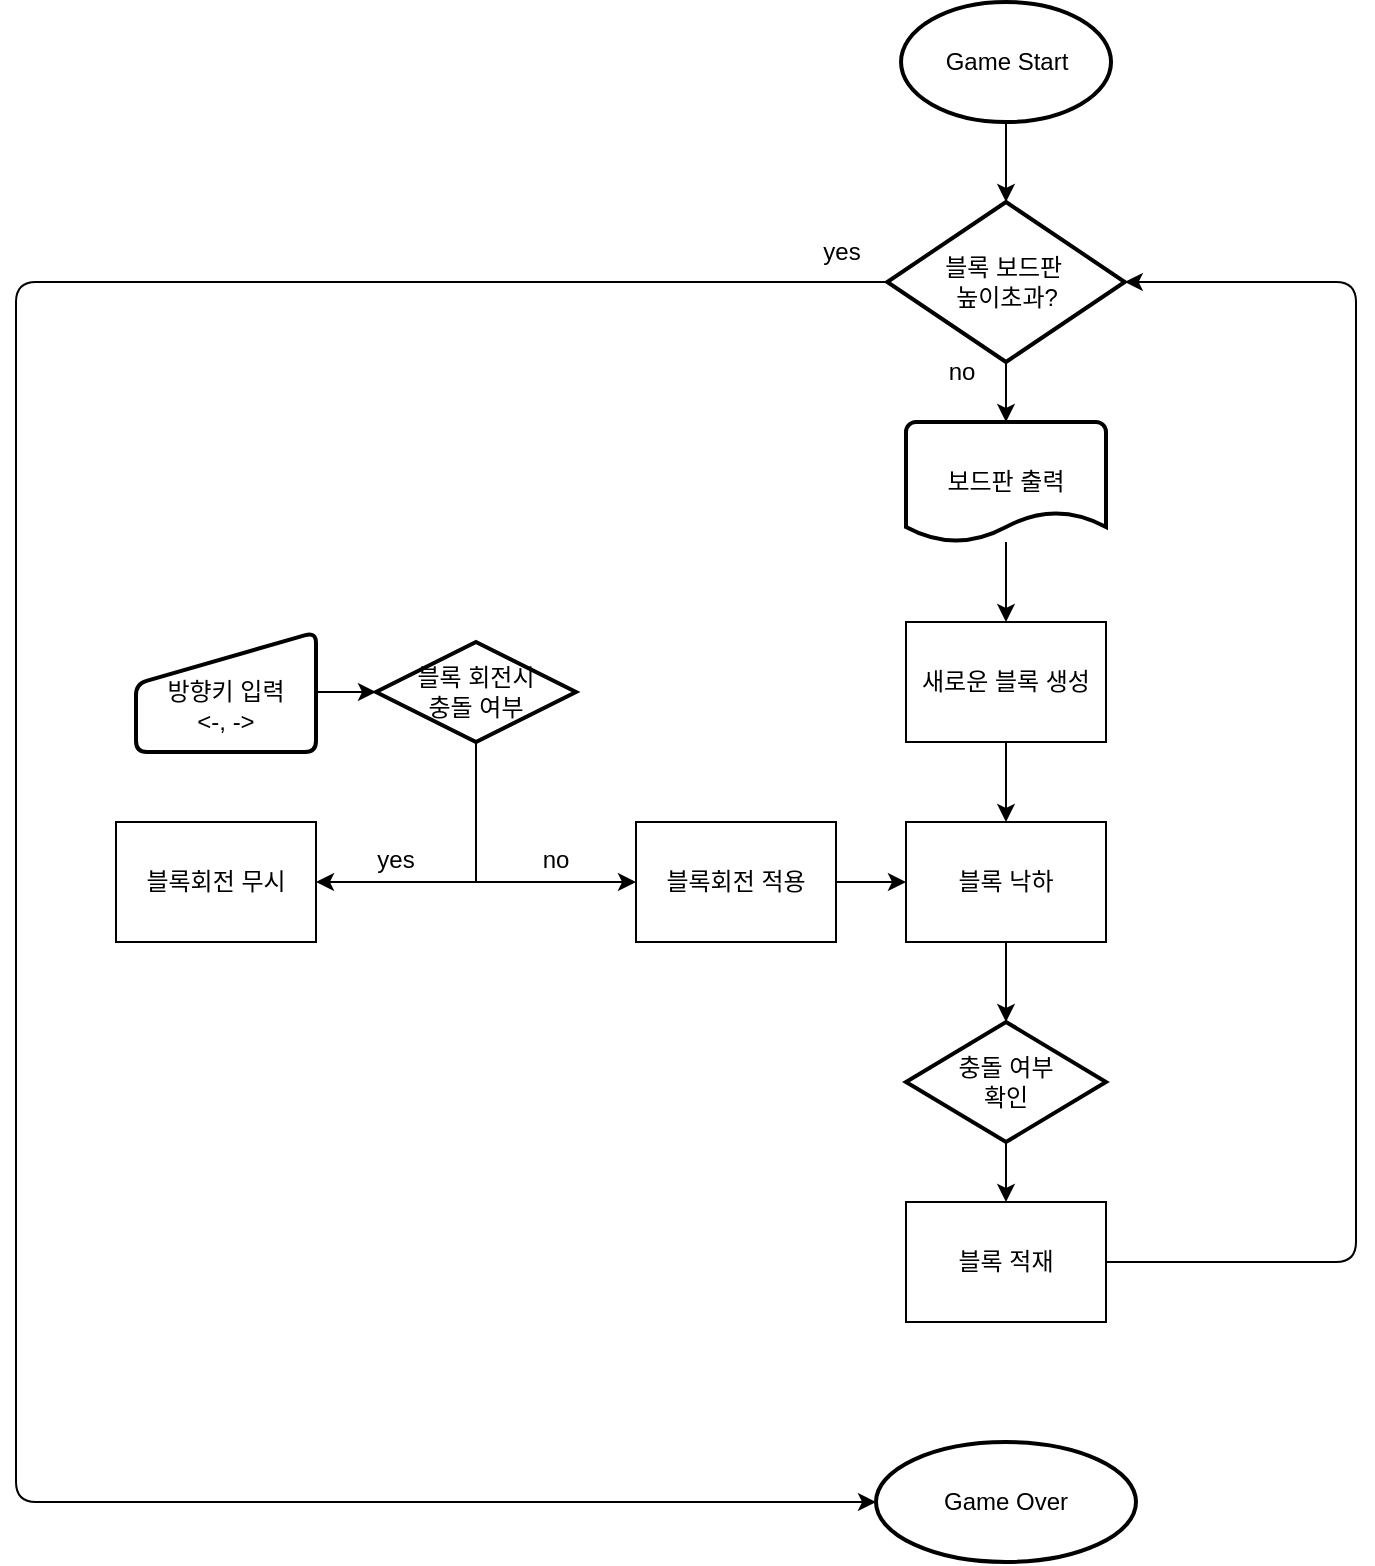 <mxfile>
    <diagram id="5aHrWuqA_VmZ5jXz4hzr" name="Page-1">
        <mxGraphModel dx="2905" dy="2056" grid="1" gridSize="10" guides="1" tooltips="1" connect="1" arrows="1" fold="1" page="1" pageScale="1" pageWidth="850" pageHeight="1100" background="none" math="0" shadow="0">
            <root>
                <mxCell id="0"/>
                <mxCell id="1" parent="0"/>
                <mxCell id="2" value="Game Start" style="strokeWidth=2;html=1;shape=mxgraph.flowchart.start_1;whiteSpace=wrap;" parent="1" vertex="1">
                    <mxGeometry x="252.51" y="-70" width="105" height="60" as="geometry"/>
                </mxCell>
                <mxCell id="10" value="Game Over" style="strokeWidth=2;html=1;shape=mxgraph.flowchart.start_1;whiteSpace=wrap;" vertex="1" parent="1">
                    <mxGeometry x="240" y="650" width="130" height="60" as="geometry"/>
                </mxCell>
                <mxCell id="76" style="edgeStyle=none;html=1;entryX=0.5;entryY=0;entryDx=0;entryDy=0;" edge="1" parent="1" source="38" target="24">
                    <mxGeometry relative="1" as="geometry"/>
                </mxCell>
                <mxCell id="38" value="보드판 출력" style="strokeWidth=2;html=1;shape=mxgraph.flowchart.document2;whiteSpace=wrap;size=0.25;" vertex="1" parent="1">
                    <mxGeometry x="255" y="140" width="100" height="60" as="geometry"/>
                </mxCell>
                <mxCell id="20" value="&lt;div&gt;&lt;br&gt;&lt;/div&gt;방향키 입력&lt;div&gt;&amp;lt;-, -&amp;gt;&lt;/div&gt;" style="html=1;strokeWidth=2;shape=manualInput;whiteSpace=wrap;rounded=1;size=26;arcSize=11;" vertex="1" parent="1">
                    <mxGeometry x="-130" y="245" width="90" height="60" as="geometry"/>
                </mxCell>
                <mxCell id="77" style="edgeStyle=none;html=1;" edge="1" parent="1" source="24" target="25">
                    <mxGeometry relative="1" as="geometry"/>
                </mxCell>
                <mxCell id="24" value="새로운 블록 생성" style="rounded=0;whiteSpace=wrap;html=1;" vertex="1" parent="1">
                    <mxGeometry x="255" y="240" width="100" height="60" as="geometry"/>
                </mxCell>
                <mxCell id="25" value="블록 낙하" style="rounded=0;whiteSpace=wrap;html=1;" vertex="1" parent="1">
                    <mxGeometry x="255" y="340" width="100" height="60" as="geometry"/>
                </mxCell>
                <mxCell id="79" style="edgeStyle=none;html=1;entryX=0.5;entryY=0;entryDx=0;entryDy=0;" edge="1" parent="1" source="39" target="34">
                    <mxGeometry relative="1" as="geometry"/>
                </mxCell>
                <mxCell id="39" value="충돌 여부&lt;br&gt;확인" style="strokeWidth=2;html=1;shape=mxgraph.flowchart.decision;whiteSpace=wrap;" vertex="1" parent="1">
                    <mxGeometry x="255" y="440" width="100" height="60" as="geometry"/>
                </mxCell>
                <mxCell id="112" style="edgeStyle=none;html=1;entryX=1;entryY=0.5;entryDx=0;entryDy=0;entryPerimeter=0;" edge="1" parent="1" source="34" target="7">
                    <mxGeometry relative="1" as="geometry">
                        <mxPoint x="470" y="10" as="targetPoint"/>
                        <Array as="points">
                            <mxPoint x="480" y="560"/>
                            <mxPoint x="480" y="70"/>
                        </Array>
                    </mxGeometry>
                </mxCell>
                <mxCell id="34" value="블록 적재" style="rounded=0;whiteSpace=wrap;html=1;" vertex="1" parent="1">
                    <mxGeometry x="255" y="530" width="100" height="60" as="geometry"/>
                </mxCell>
                <mxCell id="107" style="edgeStyle=none;html=1;entryX=0;entryY=0.5;entryDx=0;entryDy=0;" edge="1" parent="1" source="23" target="25">
                    <mxGeometry relative="1" as="geometry"/>
                </mxCell>
                <mxCell id="23" value="블록회전 적용" style="rounded=0;whiteSpace=wrap;html=1;" vertex="1" parent="1">
                    <mxGeometry x="120" y="340" width="100" height="60" as="geometry"/>
                </mxCell>
                <mxCell id="113" style="edgeStyle=none;html=1;exitX=0;exitY=0.5;exitDx=0;exitDy=0;exitPerimeter=0;entryX=0;entryY=0.5;entryDx=0;entryDy=0;entryPerimeter=0;" edge="1" parent="1" source="7" target="10">
                    <mxGeometry relative="1" as="geometry">
                        <mxPoint x="-190" y="700" as="targetPoint"/>
                        <Array as="points">
                            <mxPoint x="-190" y="70"/>
                            <mxPoint x="-190" y="680"/>
                        </Array>
                    </mxGeometry>
                </mxCell>
                <mxCell id="7" value="블록 보드판&amp;nbsp;&lt;div&gt;높이초과?&lt;/div&gt;" style="strokeWidth=2;html=1;shape=mxgraph.flowchart.decision;whiteSpace=wrap;" vertex="1" parent="1">
                    <mxGeometry x="245.63" y="30" width="118.75" height="80" as="geometry"/>
                </mxCell>
                <mxCell id="78" style="edgeStyle=none;html=1;entryX=0.5;entryY=0;entryDx=0;entryDy=0;entryPerimeter=0;" edge="1" parent="1" source="25" target="39">
                    <mxGeometry relative="1" as="geometry"/>
                </mxCell>
                <mxCell id="92" value="블록 회전시&lt;div&gt;충돌 여부&lt;/div&gt;" style="strokeWidth=2;html=1;shape=mxgraph.flowchart.decision;whiteSpace=wrap;" vertex="1" parent="1">
                    <mxGeometry x="-10" y="250" width="100" height="50" as="geometry"/>
                </mxCell>
                <mxCell id="93" value="블록회전 무시" style="rounded=0;whiteSpace=wrap;html=1;" vertex="1" parent="1">
                    <mxGeometry x="-140" y="340" width="100" height="60" as="geometry"/>
                </mxCell>
                <mxCell id="102" value="yes" style="text;html=1;align=center;verticalAlign=middle;whiteSpace=wrap;rounded=0;" vertex="1" parent="1">
                    <mxGeometry x="-30" y="344" width="60" height="30" as="geometry"/>
                </mxCell>
                <mxCell id="103" value="no" style="text;html=1;align=center;verticalAlign=middle;whiteSpace=wrap;rounded=0;" vertex="1" parent="1">
                    <mxGeometry x="50" y="344" width="60" height="30" as="geometry"/>
                </mxCell>
                <mxCell id="105" value="" style="endArrow=none;html=1;entryX=0.5;entryY=1;entryDx=0;entryDy=0;entryPerimeter=0;" edge="1" parent="1" target="92">
                    <mxGeometry width="50" height="50" relative="1" as="geometry">
                        <mxPoint x="40" y="370" as="sourcePoint"/>
                        <mxPoint x="220" y="280" as="targetPoint"/>
                    </mxGeometry>
                </mxCell>
                <mxCell id="106" value="" style="endArrow=classic;startArrow=classic;html=1;exitX=1;exitY=0.5;exitDx=0;exitDy=0;entryX=0;entryY=0.5;entryDx=0;entryDy=0;" edge="1" parent="1" source="93" target="23">
                    <mxGeometry width="50" height="50" relative="1" as="geometry">
                        <mxPoint x="170" y="330" as="sourcePoint"/>
                        <mxPoint x="220" y="280" as="targetPoint"/>
                        <Array as="points">
                            <mxPoint y="370"/>
                        </Array>
                    </mxGeometry>
                </mxCell>
                <mxCell id="108" style="edgeStyle=none;html=1;entryX=0;entryY=0.5;entryDx=0;entryDy=0;entryPerimeter=0;" edge="1" parent="1" source="20" target="92">
                    <mxGeometry relative="1" as="geometry"/>
                </mxCell>
                <mxCell id="109" style="edgeStyle=none;html=1;entryX=0.5;entryY=0;entryDx=0;entryDy=0;entryPerimeter=0;" edge="1" parent="1" source="2" target="7">
                    <mxGeometry relative="1" as="geometry"/>
                </mxCell>
                <mxCell id="110" style="edgeStyle=none;html=1;exitX=0.5;exitY=1;exitDx=0;exitDy=0;exitPerimeter=0;entryX=0.5;entryY=0;entryDx=0;entryDy=0;entryPerimeter=0;" edge="1" parent="1" source="7" target="38">
                    <mxGeometry relative="1" as="geometry"/>
                </mxCell>
                <mxCell id="114" value="no" style="text;html=1;align=center;verticalAlign=middle;whiteSpace=wrap;rounded=0;" vertex="1" parent="1">
                    <mxGeometry x="252.51" y="100" width="60" height="30" as="geometry"/>
                </mxCell>
                <mxCell id="115" value="yes" style="text;html=1;align=center;verticalAlign=middle;whiteSpace=wrap;rounded=0;" vertex="1" parent="1">
                    <mxGeometry x="192.51" y="40" width="60" height="30" as="geometry"/>
                </mxCell>
            </root>
        </mxGraphModel>
    </diagram>
</mxfile>